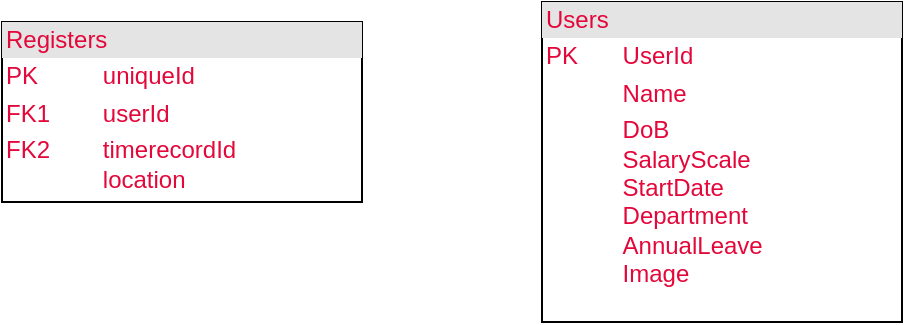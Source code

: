 <mxfile>
    <diagram id="vMZsCrOwb60UFkj0sG2b" name="Page-1">
        <mxGraphModel dx="754" dy="354" grid="1" gridSize="10" guides="1" tooltips="1" connect="1" arrows="1" fold="1" page="1" pageScale="1" pageWidth="850" pageHeight="1100" math="0" shadow="0">
            <root>
                <mxCell id="0"/>
                <mxCell id="1" parent="0"/>
                <mxCell id="26" value="&lt;div style=&quot;box-sizing: border-box ; width: 100% ; background: #e4e4e4 ; padding: 2px&quot;&gt;Users&lt;/div&gt;&lt;table style=&quot;width: 100% ; font-size: 1em&quot; cellpadding=&quot;2&quot; cellspacing=&quot;0&quot;&gt;&lt;tbody&gt;&lt;tr&gt;&lt;td&gt;PK&lt;/td&gt;&lt;td&gt;UserId&lt;/td&gt;&lt;/tr&gt;&lt;tr&gt;&lt;td&gt;&lt;br&gt;&lt;/td&gt;&lt;td&gt;Name&lt;/td&gt;&lt;/tr&gt;&lt;tr&gt;&lt;td&gt;&lt;br&gt;&lt;br&gt;&lt;br&gt;&lt;br&gt;&lt;br&gt;&lt;br&gt;&lt;/td&gt;&lt;td&gt;DoB&lt;br&gt;SalaryScale&lt;br&gt;StartDate&lt;br&gt;Department&lt;br&gt;AnnualLeave&lt;br&gt;Image&lt;/td&gt;&lt;/tr&gt;&lt;/tbody&gt;&lt;/table&gt;" style="verticalAlign=top;align=left;overflow=fill;html=1;fontColor=#E3073A;" parent="1" vertex="1">
                    <mxGeometry x="400" y="40" width="180" height="160" as="geometry"/>
                </mxCell>
                <mxCell id="27" value="&lt;div style=&quot;box-sizing: border-box ; width: 100% ; background: #e4e4e4 ; padding: 2px&quot;&gt;Registers&lt;/div&gt;&lt;table style=&quot;width: 100% ; font-size: 1em&quot; cellpadding=&quot;2&quot; cellspacing=&quot;0&quot;&gt;&lt;tbody&gt;&lt;tr&gt;&lt;td&gt;PK&lt;/td&gt;&lt;td&gt;uniqueId&lt;/td&gt;&lt;/tr&gt;&lt;tr&gt;&lt;td&gt;FK1&lt;/td&gt;&lt;td&gt;userId&lt;/td&gt;&lt;/tr&gt;&lt;tr&gt;&lt;td&gt;FK2&lt;br&gt;&lt;br&gt;&lt;/td&gt;&lt;td&gt;timerecordId&lt;br&gt;location&lt;br&gt;&lt;/td&gt;&lt;/tr&gt;&lt;/tbody&gt;&lt;/table&gt;" style="verticalAlign=top;align=left;overflow=fill;html=1;fontColor=#E3073A;" parent="1" vertex="1">
                    <mxGeometry x="130" y="50" width="180" height="90" as="geometry"/>
                </mxCell>
            </root>
        </mxGraphModel>
    </diagram>
</mxfile>